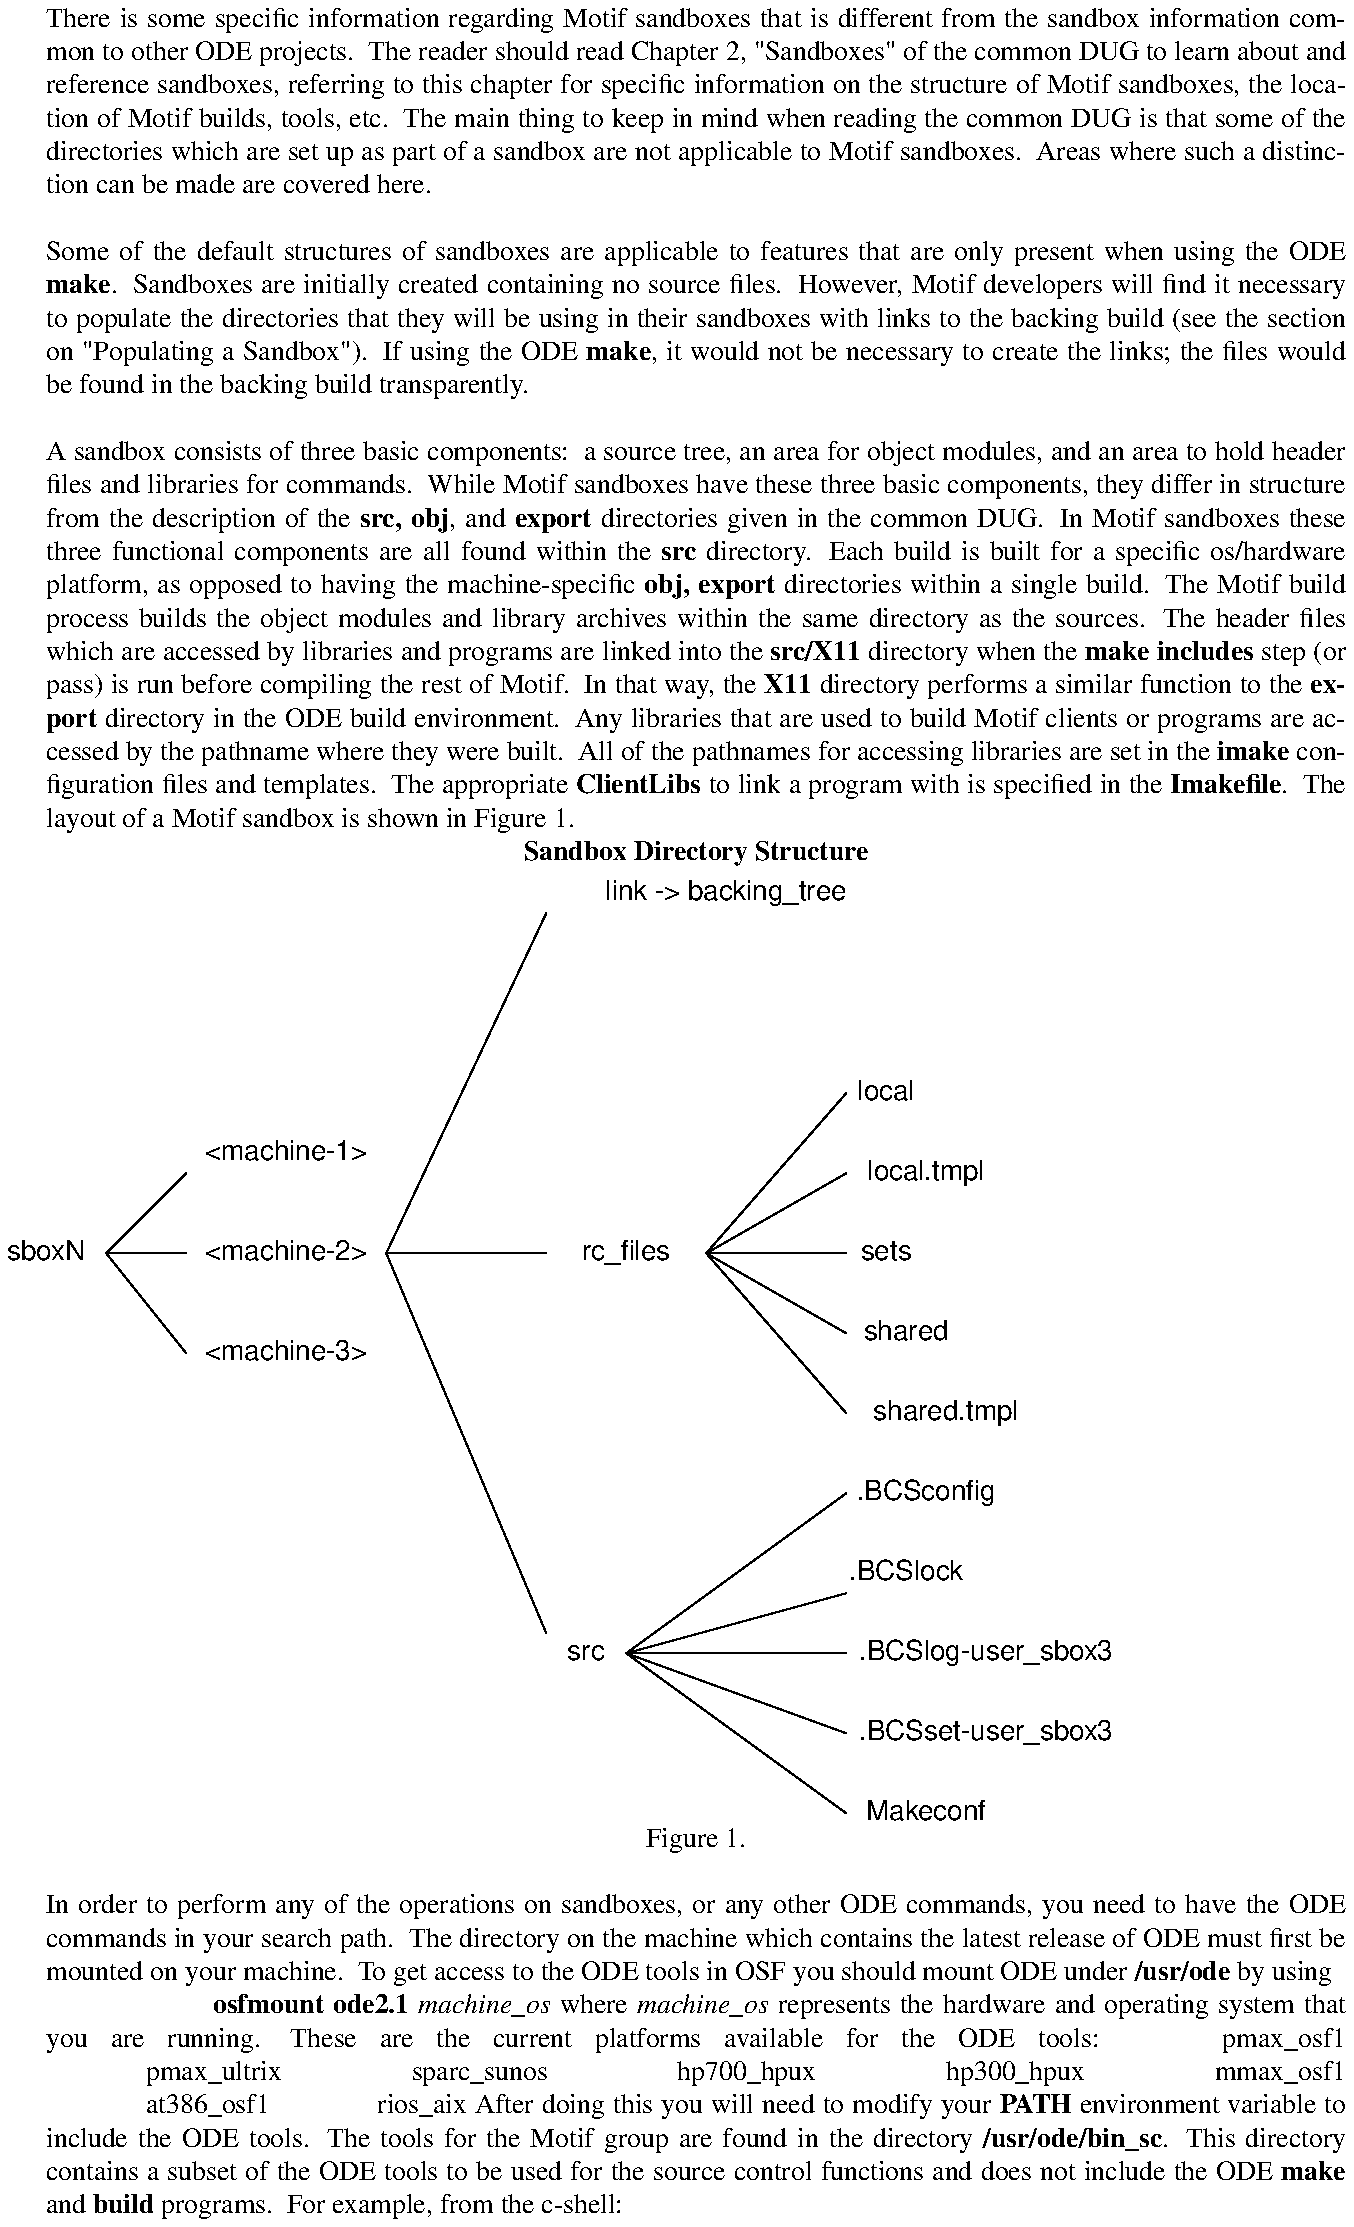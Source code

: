 .\" @OSF_FREE_COPYRIGHT@
.\" COPYRIGHT NOTICE
.\" (c) Copyright 1992, 1991, 1990 OPEN SOFTWARE FOUNDATION, INC. 
.\" ALL RIGHTS RESERVED 
.\" 
.\" HISTORY
.\" $Log: sandbox.pic,v $
.\" Revision 1.1.2.5  1992/12/03  19:12:44  damon
.\" 	ODE 2.2 CR 346. Expanded copyright
.\" 	[1992/12/03  18:42:31  damon]
.\"
.\" Revision 1.1.2.4  1992/03/16  15:22:50  hester
.\" 	small changes
.\" 	[1992/03/13  19:59:01  hester]
.\" 
.\" Revision 1.1.2.3  1992/03/10  23:51:42  hester
.\" 	fixed fonts, etc.
.\" 	[1992/03/10  23:51:26  hester]
.\" 
.\" Revision 1.1.2.2  1992/03/10  23:17:51  hester
.\" 	ready for first review - added all Motif-specific
.\" 	info regarding path's and tools and such
.\" 	[1992/03/10  22:48:10  hester]
.\" 
.\" 	added motif sb picture and info for getting
.\" 	ode commands
.\" 	[1992/02/27  23:33:42  hester]
.\" 
.\" 	first cut for motif DUG - no picture of sb
.\" 	structure yet
.\" 	[1992/02/25  23:03:37  hester]
.\" 
.\" $EndLog$
...\"*********************************************************************
...\"          Reset page information for chapters in Motif DUG
...\"*********************************************************************
.OH "'\fB\s10ODE User\'s Guide for Motif\fR''\\\\nP\s0'"        \"*** Set even page footers
.EH "'\s10\\\\nP''\fBSandboxes\s0\fR'"       \"*** Set odd page footers
.SK
...\"*********************************************************************
...\"          Contents of Motif DUG: Sandboxes
...\"*********************************************************************
.H 1 "Sandboxes"
There is some specific information regarding Motif sandboxes that is
different from the sandbox information common to other ODE projects.
The reader should read Chapter 2, "Sandboxes" of the common DUG to learn about 
and reference sandboxes, referring to this chapter for specific 
information on the structure of Motif sandboxes, the location of Motif builds, 
tools, etc.
The main thing to keep in mind when reading the common DUG is that some
of the directories which are set up as part of a sandbox are not applicable
to Motif sandboxes.  
Areas where such a distinction can be made are covered here.

.H 2 "What is a sandbox?"
.P
Some of the default structures of sandboxes are applicable to features
that are only present when using the ODE \fBmake\fP.
Sandboxes are initially created containing no source files.
However, Motif developers will find it necessary to populate the directories
that they will be using in their sandboxes with links to the backing build
(see the section on "Populating a Sandbox").
If using the ODE \fBmake\fP, it would not be necessary to create the links;
the files would be found in the backing build transparently.

.H 2 "Components of a sandbox"
.P
A sandbox consists of three basic
components:  a source tree, an area for object modules, and an area to hold
header files and libraries for commands.
While Motif sandboxes have these three basic components, they differ
in structure from the description of the \fBsrc, obj\fP, and \fBexport\fP
directories given in the common DUG.
In Motif sandboxes these three functional components are all found within 
the \fBsrc\fP directory.
Each build is built for a specific os/hardware platform, as opposed to having
the machine-specific \fBobj, export\fP directories within a single build.
.P
The Motif build process builds the object modules and library archives within 
the same directory as the sources.
The header files which are accessed by libraries and programs are linked into
the \fBsrc/X11\fP directory when the \fBmake includes\fP step (or pass) is run 
before compiling the rest of Motif.
In that way, the \fBX11\fP directory performs a similar function to 
the \fBexport\fP directory in the ODE build environment.
Any libraries that are used to build Motif clients or programs are accessed
by the pathname where they were built.
All of the pathnames for accessing libraries are set in the \fBimake\fP 
configuration files and templates.  
The appropriate \fBClientLibs\fP to link a program with is specified in 
the \fBImakefile\fP.
.P
The layout of a Motif sandbox is shown in Figure 1.
.DS
.ce
\fBSandbox Directory Structure\fR
.SP 5
.PS
scale = 80
line   from 247, 67 \
	to 335, 3 
line   from 247, 67 \
	to 335, 35 
line   from 247, 67 \
	to 335, 67 
line   from 247, 67 \
	to 335, 91 
line   from 247, 67 \
	to 335, 131 
line   from 279, 227 \
	to 335, 163 
line   from 279, 227 \
	to 335, 195 
line   from 279, 227 \
	to 335, 227 
line   from 279, 227 \
	to 335, 259 
line   from 279, 227 \
	to 335, 291 
line   from 151, 227 \
	to 215, 75 
line   from 151, 227 \
	to 215, 227 
line   from 151, 227 \
	to 215, 363 
line   from 39, 227 \
	to 71, 187 
line   from 39, 227 \
	to 71, 227 
line   from 39, 227 \
	to 71, 259 
"\fH\s0src\s0\fP"  at 231, 67
"\fH\s0rc_files\s0\fP"  at 247, 227
"\fH\s0sboxN\s0\fP"  at 15, 227
"\fH\s0<machine-1>\s0\fP"  at 111, 267
"\fH\s0<machine-2>\s0\fP"  at 111, 227
"\fH\s0<machine-3>\s0\fP"  at 111, 187
"\fH\s0link -> backing_tree\s0\fP"  at 287, 371
"\fH\s0.BCSlock\s0\fP"  at 359, 99
"\fH\s0.BCSlog-user_sbox3\s0\fP"  at 391, 67
"\fH\s0.BCSset-user_sbox3\s0\fP"  at 391, 35
"\fH\s0Makeconf\s0\fP"  at 367, 3
"\fH\s0.BCSconfig\s0\fP"  at 367, 131
"\fH\s0shared.tmpl\s0\fP"  at 375, 163
"\fH\s0shared\s0\fP"  at 359, 195
"\fH\s0sets\s0\fP"  at 351, 227
"\fH\s0local.tmpl\s0\fP"  at 367, 259
"\fH\s0local\s0\fP"  at 351, 291
.PE
.ce
Figure 1.
.DE

.H 2 "Operations Within Sandboxes"
.P
In order to perform any of the operations on sandboxes, or any other ODE
commands, you need to have the ODE commands in your search path.
The directory on the machine which contains the latest release of ODE must 
first be mounted on your machine.
To get access to the ODE tools in OSF you should mount ODE 
under \fB/usr/ode\fP by using
.SP
.ti 6
\fBosfmount ode2.1 \fImachine_os\fR
.P
where \fImachine_os\fP represents the hardware and operating system that you
are running.
These are the current platforms available for the ODE tools:
.DS
	pmax_osf1
	pmax_ultrix
	sparc_sunos
	hp700_hpux
	hp300_hpux
	mmax_osf1
	at386_osf1
	rios_aix
.DE
.P
After doing this you will need to modify your \fBPATH\fP environment variable
to include the ODE tools.  
The tools for the Motif group are found in the directory \fB/usr/ode/bin_sc\fP.
This directory contains a subset of the ODE tools to be used for the source
control functions and does not include the ODE \fBmake\fP and \fBbuild\fP 
programs.
For example, from the c-shell:
.SP
.ti 6
\fBset path = (/usr/ode/bin_sc $path)\fP
.SP
Once you have your search path set up as described here you are ready to
use the ODE tools.

.H 3 "Creating sandboxes"
.P
Within OSF, the Motif project uses the following naming conventions for builds
to back sandboxes.
The default build is called \fBmotifR.R\fP, where R.R is the version number,
1.1, 1.2, 1.2.1.  
It is the latest version of the 
Motif build where source changes are made visible through submissions (see
chapter on "Submitting").
Other static or baseline builds follow the same naming convention with
the addition of the \fBbN\fP suffix, where N is the number of the build.
.P
Developers could expect to see builds with names like motif1.2b3 and 
motif1.1.5b2 if there were two streams of Motif development, 1.2 and 1.1.5.
The location of the builds is set in the rc_file variable \fBbuild_base\fP in 
each build.  At OSF, all Motif builds need to be accessible under 
\fB/project/motif/build\fP.
.P
The current version of the \fBmksb\fP command performs some actions
that are specific to the ODE build environment when using the ODE \fBmake\fP.
This will be fixed in a future ODE release.
Since the Motif project does not use the ODE build environment, the user can 
ignore the creation of the \fBobj\fP and \fBexport\fP directories, and the 
prompt for the machine type.
When prompted for the machine type, just hit \fI<return>\fP to choose the 
default.
All of the other information in the common DUG regarding creating sandboxes
applies to the Motif project.

.H 3 "Populating a Sandbox"
.P
Since the Motif project is not using the ODE \fBmake\fP, anytime the \fBmake\fP
command is issued the files that it references must be present, if only via
symbolic link, in the sandbox.
The ODE source control tools do not require that the file is present
in the sandbox; the tools will search the backing chain for the file.

.H 3 "Accessing the Builds"
.P
The easiest way to access the Motif builds is to mount them using:
.SP
.ti 6
\fBosfmount motif build\fP
.P
This command mounts the builds under \fB/project/motif/build\fP where they
need to be located.
.P
It is not necessary for the developer to use \fBosfmount\fP, but it is 
necessary for the builds to show up in \fB/project/motif/build\fP.  
All Motif ODE tools will search for builds using this path.
.P
Another directory that should be mounted by Motif developers is 
\fB/project/projects\fP.  This can be mounted using
.SP
.ti 6
\fBosfmount ode projects\fP
.P
The file in this directory, \fBbuild_list\fP, contains the list
of builds, configuration information and base directories for all builds.
It allows users the shorthand of entering just \fIname\fP as an argument
to the tools instead of having to give the entire build path.

